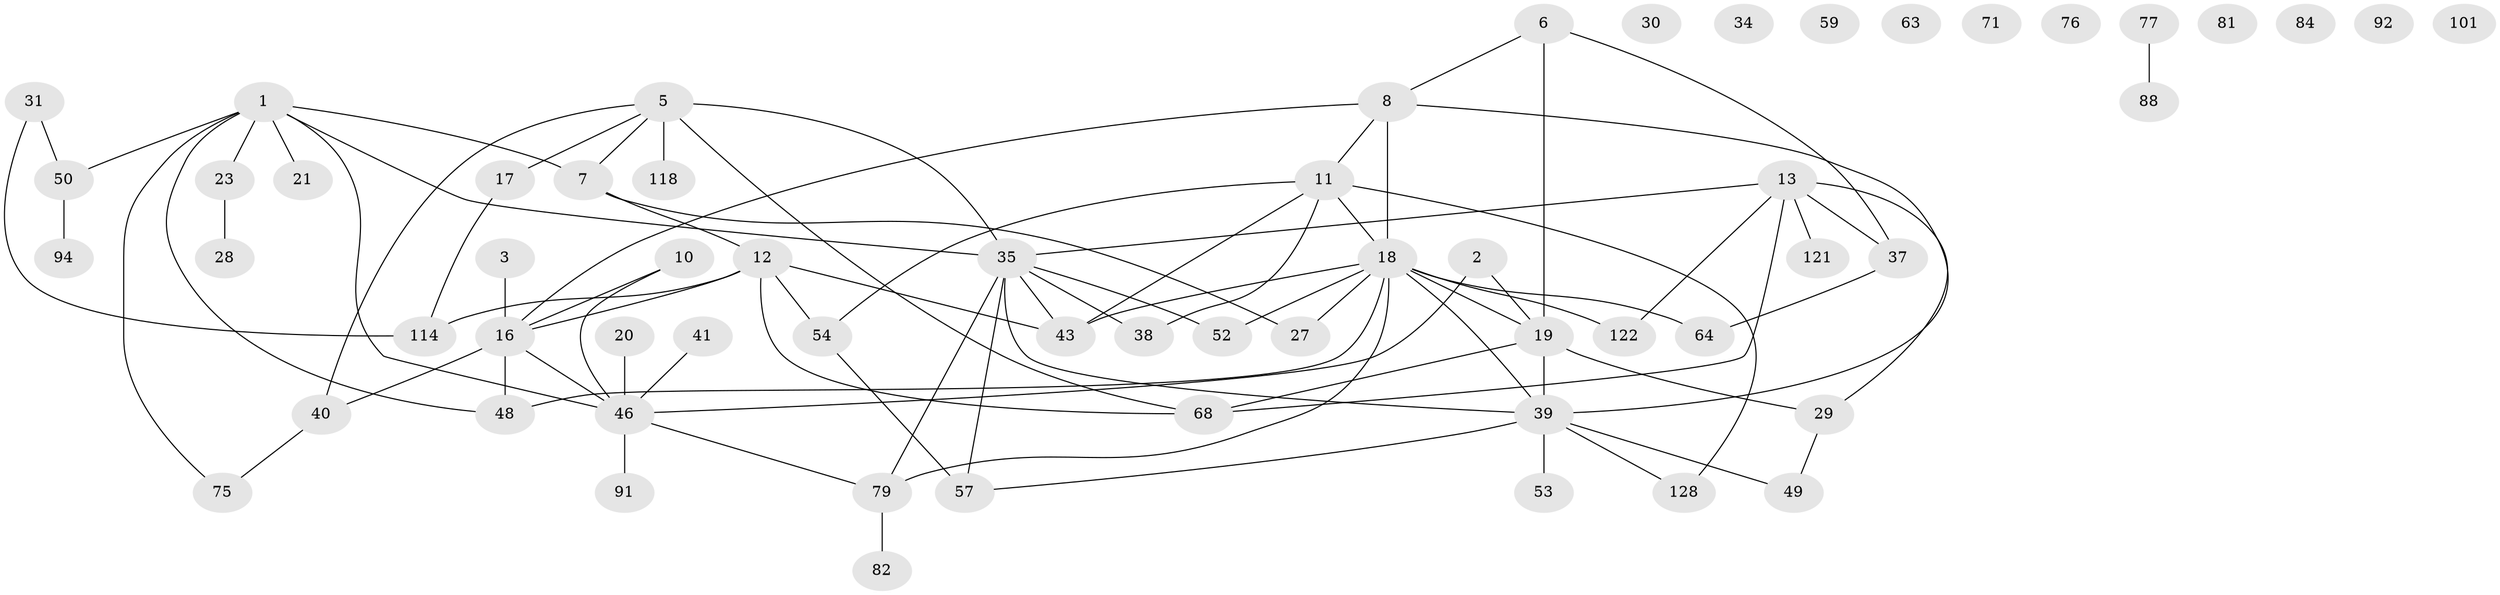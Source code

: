 // original degree distribution, {2: 0.36496350364963503, 1: 0.1897810218978102, 4: 0.0948905109489051, 3: 0.21897810218978103, 5: 0.0364963503649635, 6: 0.021897810218978103, 7: 0.0072992700729927005, 0: 0.058394160583941604, 8: 0.0072992700729927005}
// Generated by graph-tools (version 1.1) at 2025/16/03/04/25 18:16:41]
// undirected, 61 vertices, 84 edges
graph export_dot {
graph [start="1"]
  node [color=gray90,style=filled];
  1 [super="+9+61"];
  2 [super="+4"];
  3 [super="+86"];
  5 [super="+115+26"];
  6 [super="+90"];
  7 [super="+24+97"];
  8 [super="+98+73+60"];
  10 [super="+45"];
  11 [super="+14+85+70"];
  12 [super="+56+120+67"];
  13 [super="+78+44+109"];
  16 [super="+131+25"];
  17;
  18 [super="+22+96"];
  19 [super="+33"];
  20;
  21;
  23;
  27 [super="+62"];
  28 [super="+83"];
  29 [super="+124+100"];
  30;
  31 [super="+32"];
  34 [super="+87"];
  35 [super="+51+42+36"];
  37 [super="+93"];
  38;
  39 [super="+58+89"];
  40 [super="+65"];
  41 [super="+102"];
  43 [super="+55"];
  46 [super="+66"];
  48 [super="+107"];
  49;
  50 [super="+129+136"];
  52 [super="+110"];
  53 [super="+137"];
  54 [super="+127"];
  57;
  59;
  63;
  64 [super="+74"];
  68 [super="+105"];
  71;
  75;
  76;
  77 [super="+119"];
  79 [super="+103"];
  81;
  82;
  84;
  88;
  91;
  92;
  94 [super="+108"];
  101 [super="+135"];
  114 [super="+133"];
  118;
  121;
  122 [super="+125"];
  128;
  1 -- 75;
  1 -- 50;
  1 -- 21;
  1 -- 23;
  1 -- 48;
  1 -- 46;
  1 -- 7;
  1 -- 35;
  2 -- 46;
  2 -- 19;
  3 -- 16;
  5 -- 35 [weight=2];
  5 -- 17;
  5 -- 68;
  5 -- 118;
  5 -- 40;
  5 -- 7;
  6 -- 8;
  6 -- 19;
  6 -- 37;
  7 -- 27;
  7 -- 12;
  8 -- 11;
  8 -- 18;
  8 -- 39;
  8 -- 16;
  10 -- 46;
  10 -- 16;
  11 -- 128;
  11 -- 38;
  11 -- 54;
  11 -- 43;
  11 -- 18;
  12 -- 114;
  12 -- 54;
  12 -- 68;
  12 -- 16;
  12 -- 43;
  13 -- 29;
  13 -- 35;
  13 -- 68;
  13 -- 37;
  13 -- 121;
  13 -- 122;
  16 -- 48;
  16 -- 40;
  16 -- 46;
  17 -- 114;
  18 -- 48;
  18 -- 43;
  18 -- 79;
  18 -- 19;
  18 -- 52;
  18 -- 39;
  18 -- 64;
  18 -- 27;
  18 -- 122;
  19 -- 29;
  19 -- 68;
  19 -- 39;
  20 -- 46;
  23 -- 28;
  29 -- 49;
  31 -- 114;
  31 -- 50;
  35 -- 57;
  35 -- 79 [weight=2];
  35 -- 39;
  35 -- 52;
  35 -- 38;
  35 -- 43;
  37 -- 64;
  39 -- 53;
  39 -- 128;
  39 -- 49;
  39 -- 57;
  40 -- 75;
  41 -- 46;
  46 -- 79;
  46 -- 91;
  50 -- 94 [weight=2];
  54 -- 57;
  77 -- 88;
  79 -- 82;
}
